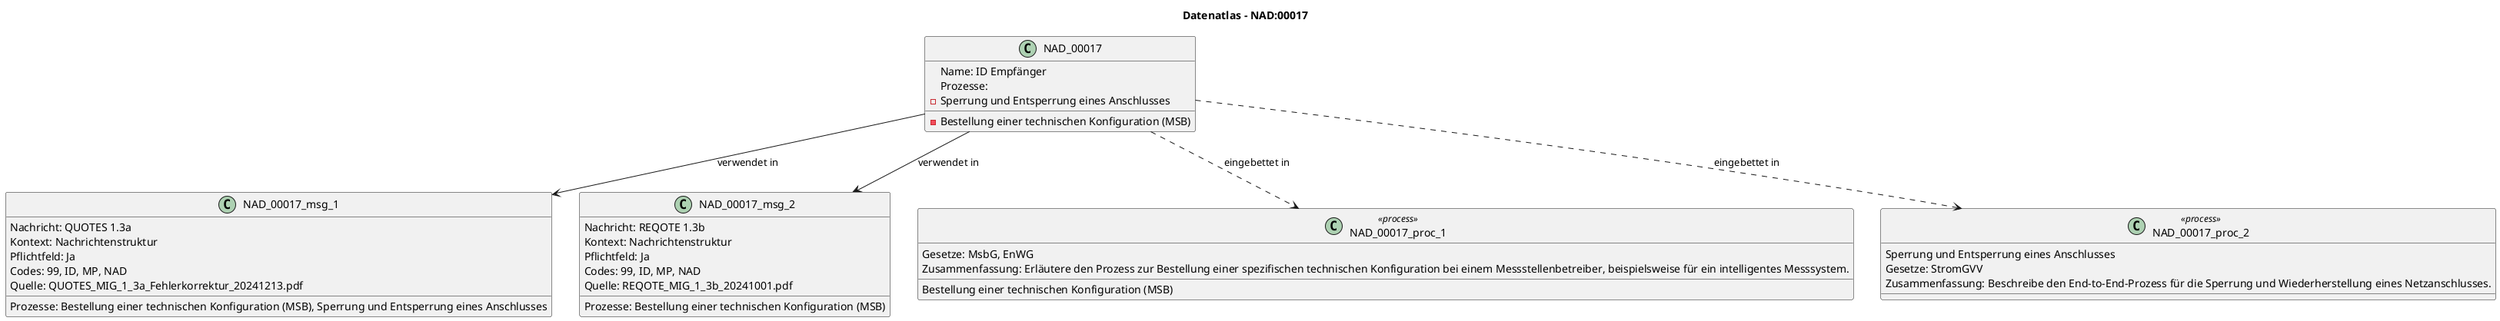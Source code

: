 @startuml
title Datenatlas – NAD:00017
class NAD_00017 {
  Name: ID Empfänger
  Prozesse:
    - Bestellung einer technischen Konfiguration (MSB)
    - Sperrung und Entsperrung eines Anschlusses
}
class NAD_00017_msg_1 {
  Nachricht: QUOTES 1.3a
  Kontext: Nachrichtenstruktur
  Pflichtfeld: Ja
  Codes: 99, ID, MP, NAD
  Prozesse: Bestellung einer technischen Konfiguration (MSB), Sperrung und Entsperrung eines Anschlusses
  Quelle: QUOTES_MIG_1_3a_Fehlerkorrektur_20241213.pdf
}
NAD_00017 --> NAD_00017_msg_1 : verwendet in
class NAD_00017_msg_2 {
  Nachricht: REQOTE 1.3b
  Kontext: Nachrichtenstruktur
  Pflichtfeld: Ja
  Codes: 99, ID, MP, NAD
  Prozesse: Bestellung einer technischen Konfiguration (MSB)
  Quelle: REQOTE_MIG_1_3b_20241001.pdf
}
NAD_00017 --> NAD_00017_msg_2 : verwendet in
class NAD_00017_proc_1 <<process>> {
  Bestellung einer technischen Konfiguration (MSB)
  Gesetze: MsbG, EnWG
  Zusammenfassung: Erläutere den Prozess zur Bestellung einer spezifischen technischen Konfiguration bei einem Messstellenbetreiber, beispielsweise für ein intelligentes Messsystem.
}
NAD_00017 ..> NAD_00017_proc_1 : eingebettet in
class NAD_00017_proc_2 <<process>> {
  Sperrung und Entsperrung eines Anschlusses
  Gesetze: StromGVV
  Zusammenfassung: Beschreibe den End-to-End-Prozess für die Sperrung und Wiederherstellung eines Netzanschlusses.
}
NAD_00017 ..> NAD_00017_proc_2 : eingebettet in
@enduml